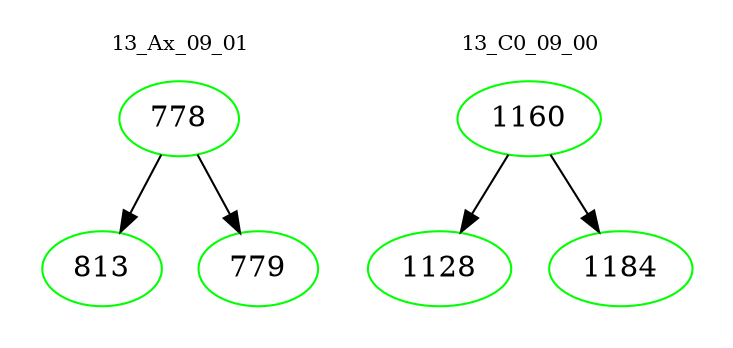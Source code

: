 digraph{
subgraph cluster_0 {
color = white
label = "13_Ax_09_01";
fontsize=10;
T0_778 [label="778", color="green"]
T0_778 -> T0_813 [color="black"]
T0_813 [label="813", color="green"]
T0_778 -> T0_779 [color="black"]
T0_779 [label="779", color="green"]
}
subgraph cluster_1 {
color = white
label = "13_C0_09_00";
fontsize=10;
T1_1160 [label="1160", color="green"]
T1_1160 -> T1_1128 [color="black"]
T1_1128 [label="1128", color="green"]
T1_1160 -> T1_1184 [color="black"]
T1_1184 [label="1184", color="green"]
}
}
